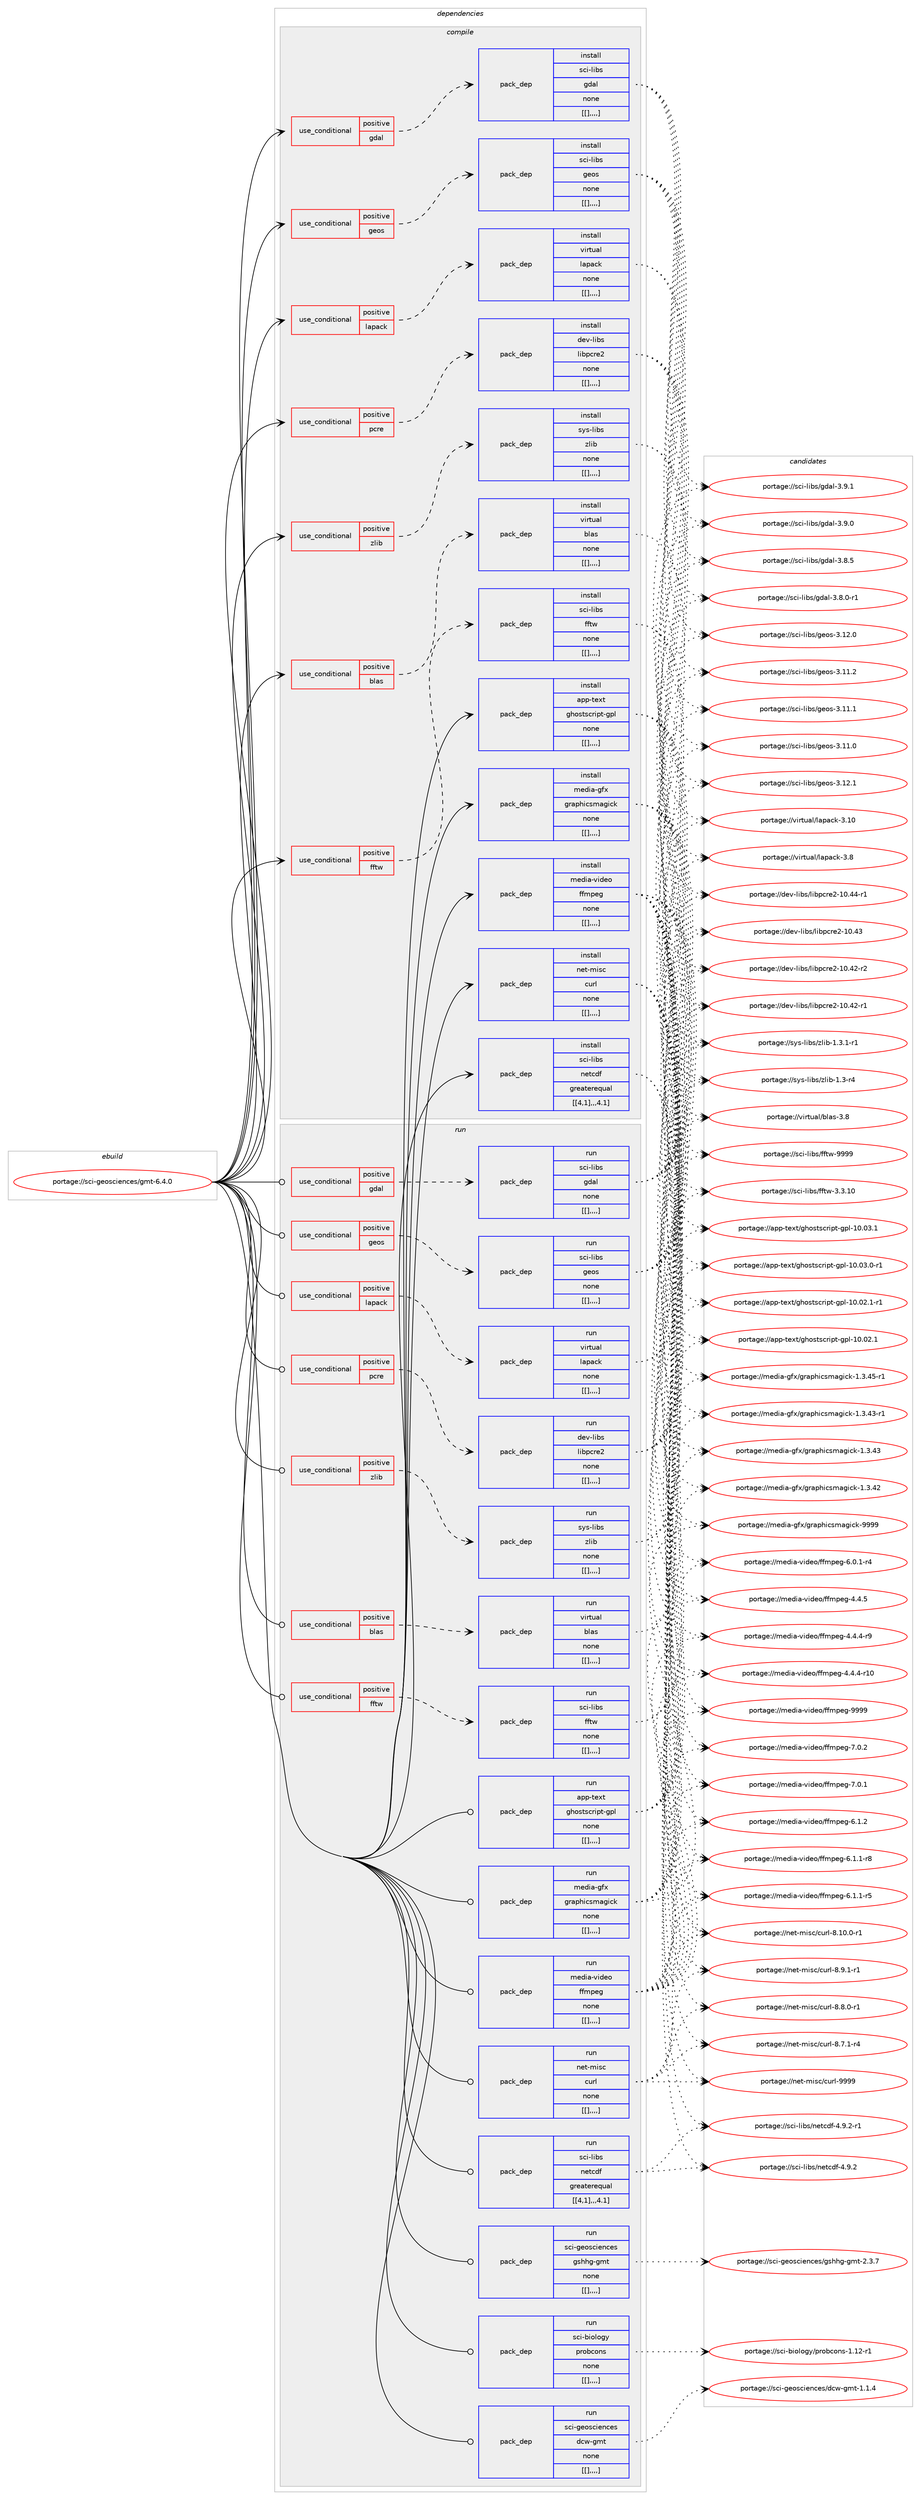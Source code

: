 digraph prolog {

# *************
# Graph options
# *************

newrank=true;
concentrate=true;
compound=true;
graph [rankdir=LR,fontname=Helvetica,fontsize=10,ranksep=1.5];#, ranksep=2.5, nodesep=0.2];
edge  [arrowhead=vee];
node  [fontname=Helvetica,fontsize=10];

# **********
# The ebuild
# **********

subgraph cluster_leftcol {
color=gray;
label=<<i>ebuild</i>>;
id [label="portage://sci-geosciences/gmt-6.4.0", color=red, width=4, href="../sci-geosciences/gmt-6.4.0.svg"];
}

# ****************
# The dependencies
# ****************

subgraph cluster_midcol {
color=gray;
label=<<i>dependencies</i>>;
subgraph cluster_compile {
fillcolor="#eeeeee";
style=filled;
label=<<i>compile</i>>;
subgraph cond108421 {
dependency411793 [label=<<TABLE BORDER="0" CELLBORDER="1" CELLSPACING="0" CELLPADDING="4"><TR><TD ROWSPAN="3" CELLPADDING="10">use_conditional</TD></TR><TR><TD>positive</TD></TR><TR><TD>blas</TD></TR></TABLE>>, shape=none, color=red];
subgraph pack300402 {
dependency411794 [label=<<TABLE BORDER="0" CELLBORDER="1" CELLSPACING="0" CELLPADDING="4" WIDTH="220"><TR><TD ROWSPAN="6" CELLPADDING="30">pack_dep</TD></TR><TR><TD WIDTH="110">install</TD></TR><TR><TD>virtual</TD></TR><TR><TD>blas</TD></TR><TR><TD>none</TD></TR><TR><TD>[[],,,,]</TD></TR></TABLE>>, shape=none, color=blue];
}
dependency411793:e -> dependency411794:w [weight=20,style="dashed",arrowhead="vee"];
}
id:e -> dependency411793:w [weight=20,style="solid",arrowhead="vee"];
subgraph cond108422 {
dependency411795 [label=<<TABLE BORDER="0" CELLBORDER="1" CELLSPACING="0" CELLPADDING="4"><TR><TD ROWSPAN="3" CELLPADDING="10">use_conditional</TD></TR><TR><TD>positive</TD></TR><TR><TD>fftw</TD></TR></TABLE>>, shape=none, color=red];
subgraph pack300403 {
dependency411796 [label=<<TABLE BORDER="0" CELLBORDER="1" CELLSPACING="0" CELLPADDING="4" WIDTH="220"><TR><TD ROWSPAN="6" CELLPADDING="30">pack_dep</TD></TR><TR><TD WIDTH="110">install</TD></TR><TR><TD>sci-libs</TD></TR><TR><TD>fftw</TD></TR><TR><TD>none</TD></TR><TR><TD>[[],,,,]</TD></TR></TABLE>>, shape=none, color=blue];
}
dependency411795:e -> dependency411796:w [weight=20,style="dashed",arrowhead="vee"];
}
id:e -> dependency411795:w [weight=20,style="solid",arrowhead="vee"];
subgraph cond108423 {
dependency411797 [label=<<TABLE BORDER="0" CELLBORDER="1" CELLSPACING="0" CELLPADDING="4"><TR><TD ROWSPAN="3" CELLPADDING="10">use_conditional</TD></TR><TR><TD>positive</TD></TR><TR><TD>gdal</TD></TR></TABLE>>, shape=none, color=red];
subgraph pack300404 {
dependency411798 [label=<<TABLE BORDER="0" CELLBORDER="1" CELLSPACING="0" CELLPADDING="4" WIDTH="220"><TR><TD ROWSPAN="6" CELLPADDING="30">pack_dep</TD></TR><TR><TD WIDTH="110">install</TD></TR><TR><TD>sci-libs</TD></TR><TR><TD>gdal</TD></TR><TR><TD>none</TD></TR><TR><TD>[[],,,,]</TD></TR></TABLE>>, shape=none, color=blue];
}
dependency411797:e -> dependency411798:w [weight=20,style="dashed",arrowhead="vee"];
}
id:e -> dependency411797:w [weight=20,style="solid",arrowhead="vee"];
subgraph cond108424 {
dependency411799 [label=<<TABLE BORDER="0" CELLBORDER="1" CELLSPACING="0" CELLPADDING="4"><TR><TD ROWSPAN="3" CELLPADDING="10">use_conditional</TD></TR><TR><TD>positive</TD></TR><TR><TD>geos</TD></TR></TABLE>>, shape=none, color=red];
subgraph pack300405 {
dependency411800 [label=<<TABLE BORDER="0" CELLBORDER="1" CELLSPACING="0" CELLPADDING="4" WIDTH="220"><TR><TD ROWSPAN="6" CELLPADDING="30">pack_dep</TD></TR><TR><TD WIDTH="110">install</TD></TR><TR><TD>sci-libs</TD></TR><TR><TD>geos</TD></TR><TR><TD>none</TD></TR><TR><TD>[[],,,,]</TD></TR></TABLE>>, shape=none, color=blue];
}
dependency411799:e -> dependency411800:w [weight=20,style="dashed",arrowhead="vee"];
}
id:e -> dependency411799:w [weight=20,style="solid",arrowhead="vee"];
subgraph cond108425 {
dependency411801 [label=<<TABLE BORDER="0" CELLBORDER="1" CELLSPACING="0" CELLPADDING="4"><TR><TD ROWSPAN="3" CELLPADDING="10">use_conditional</TD></TR><TR><TD>positive</TD></TR><TR><TD>lapack</TD></TR></TABLE>>, shape=none, color=red];
subgraph pack300406 {
dependency411802 [label=<<TABLE BORDER="0" CELLBORDER="1" CELLSPACING="0" CELLPADDING="4" WIDTH="220"><TR><TD ROWSPAN="6" CELLPADDING="30">pack_dep</TD></TR><TR><TD WIDTH="110">install</TD></TR><TR><TD>virtual</TD></TR><TR><TD>lapack</TD></TR><TR><TD>none</TD></TR><TR><TD>[[],,,,]</TD></TR></TABLE>>, shape=none, color=blue];
}
dependency411801:e -> dependency411802:w [weight=20,style="dashed",arrowhead="vee"];
}
id:e -> dependency411801:w [weight=20,style="solid",arrowhead="vee"];
subgraph cond108426 {
dependency411803 [label=<<TABLE BORDER="0" CELLBORDER="1" CELLSPACING="0" CELLPADDING="4"><TR><TD ROWSPAN="3" CELLPADDING="10">use_conditional</TD></TR><TR><TD>positive</TD></TR><TR><TD>pcre</TD></TR></TABLE>>, shape=none, color=red];
subgraph pack300407 {
dependency411804 [label=<<TABLE BORDER="0" CELLBORDER="1" CELLSPACING="0" CELLPADDING="4" WIDTH="220"><TR><TD ROWSPAN="6" CELLPADDING="30">pack_dep</TD></TR><TR><TD WIDTH="110">install</TD></TR><TR><TD>dev-libs</TD></TR><TR><TD>libpcre2</TD></TR><TR><TD>none</TD></TR><TR><TD>[[],,,,]</TD></TR></TABLE>>, shape=none, color=blue];
}
dependency411803:e -> dependency411804:w [weight=20,style="dashed",arrowhead="vee"];
}
id:e -> dependency411803:w [weight=20,style="solid",arrowhead="vee"];
subgraph cond108427 {
dependency411805 [label=<<TABLE BORDER="0" CELLBORDER="1" CELLSPACING="0" CELLPADDING="4"><TR><TD ROWSPAN="3" CELLPADDING="10">use_conditional</TD></TR><TR><TD>positive</TD></TR><TR><TD>zlib</TD></TR></TABLE>>, shape=none, color=red];
subgraph pack300408 {
dependency411806 [label=<<TABLE BORDER="0" CELLBORDER="1" CELLSPACING="0" CELLPADDING="4" WIDTH="220"><TR><TD ROWSPAN="6" CELLPADDING="30">pack_dep</TD></TR><TR><TD WIDTH="110">install</TD></TR><TR><TD>sys-libs</TD></TR><TR><TD>zlib</TD></TR><TR><TD>none</TD></TR><TR><TD>[[],,,,]</TD></TR></TABLE>>, shape=none, color=blue];
}
dependency411805:e -> dependency411806:w [weight=20,style="dashed",arrowhead="vee"];
}
id:e -> dependency411805:w [weight=20,style="solid",arrowhead="vee"];
subgraph pack300409 {
dependency411807 [label=<<TABLE BORDER="0" CELLBORDER="1" CELLSPACING="0" CELLPADDING="4" WIDTH="220"><TR><TD ROWSPAN="6" CELLPADDING="30">pack_dep</TD></TR><TR><TD WIDTH="110">install</TD></TR><TR><TD>app-text</TD></TR><TR><TD>ghostscript-gpl</TD></TR><TR><TD>none</TD></TR><TR><TD>[[],,,,]</TD></TR></TABLE>>, shape=none, color=blue];
}
id:e -> dependency411807:w [weight=20,style="solid",arrowhead="vee"];
subgraph pack300410 {
dependency411808 [label=<<TABLE BORDER="0" CELLBORDER="1" CELLSPACING="0" CELLPADDING="4" WIDTH="220"><TR><TD ROWSPAN="6" CELLPADDING="30">pack_dep</TD></TR><TR><TD WIDTH="110">install</TD></TR><TR><TD>media-gfx</TD></TR><TR><TD>graphicsmagick</TD></TR><TR><TD>none</TD></TR><TR><TD>[[],,,,]</TD></TR></TABLE>>, shape=none, color=blue];
}
id:e -> dependency411808:w [weight=20,style="solid",arrowhead="vee"];
subgraph pack300411 {
dependency411809 [label=<<TABLE BORDER="0" CELLBORDER="1" CELLSPACING="0" CELLPADDING="4" WIDTH="220"><TR><TD ROWSPAN="6" CELLPADDING="30">pack_dep</TD></TR><TR><TD WIDTH="110">install</TD></TR><TR><TD>media-video</TD></TR><TR><TD>ffmpeg</TD></TR><TR><TD>none</TD></TR><TR><TD>[[],,,,]</TD></TR></TABLE>>, shape=none, color=blue];
}
id:e -> dependency411809:w [weight=20,style="solid",arrowhead="vee"];
subgraph pack300412 {
dependency411810 [label=<<TABLE BORDER="0" CELLBORDER="1" CELLSPACING="0" CELLPADDING="4" WIDTH="220"><TR><TD ROWSPAN="6" CELLPADDING="30">pack_dep</TD></TR><TR><TD WIDTH="110">install</TD></TR><TR><TD>net-misc</TD></TR><TR><TD>curl</TD></TR><TR><TD>none</TD></TR><TR><TD>[[],,,,]</TD></TR></TABLE>>, shape=none, color=blue];
}
id:e -> dependency411810:w [weight=20,style="solid",arrowhead="vee"];
subgraph pack300413 {
dependency411811 [label=<<TABLE BORDER="0" CELLBORDER="1" CELLSPACING="0" CELLPADDING="4" WIDTH="220"><TR><TD ROWSPAN="6" CELLPADDING="30">pack_dep</TD></TR><TR><TD WIDTH="110">install</TD></TR><TR><TD>sci-libs</TD></TR><TR><TD>netcdf</TD></TR><TR><TD>greaterequal</TD></TR><TR><TD>[[4,1],,,4.1]</TD></TR></TABLE>>, shape=none, color=blue];
}
id:e -> dependency411811:w [weight=20,style="solid",arrowhead="vee"];
}
subgraph cluster_compileandrun {
fillcolor="#eeeeee";
style=filled;
label=<<i>compile and run</i>>;
}
subgraph cluster_run {
fillcolor="#eeeeee";
style=filled;
label=<<i>run</i>>;
subgraph cond108428 {
dependency411812 [label=<<TABLE BORDER="0" CELLBORDER="1" CELLSPACING="0" CELLPADDING="4"><TR><TD ROWSPAN="3" CELLPADDING="10">use_conditional</TD></TR><TR><TD>positive</TD></TR><TR><TD>blas</TD></TR></TABLE>>, shape=none, color=red];
subgraph pack300414 {
dependency411813 [label=<<TABLE BORDER="0" CELLBORDER="1" CELLSPACING="0" CELLPADDING="4" WIDTH="220"><TR><TD ROWSPAN="6" CELLPADDING="30">pack_dep</TD></TR><TR><TD WIDTH="110">run</TD></TR><TR><TD>virtual</TD></TR><TR><TD>blas</TD></TR><TR><TD>none</TD></TR><TR><TD>[[],,,,]</TD></TR></TABLE>>, shape=none, color=blue];
}
dependency411812:e -> dependency411813:w [weight=20,style="dashed",arrowhead="vee"];
}
id:e -> dependency411812:w [weight=20,style="solid",arrowhead="odot"];
subgraph cond108429 {
dependency411814 [label=<<TABLE BORDER="0" CELLBORDER="1" CELLSPACING="0" CELLPADDING="4"><TR><TD ROWSPAN="3" CELLPADDING="10">use_conditional</TD></TR><TR><TD>positive</TD></TR><TR><TD>fftw</TD></TR></TABLE>>, shape=none, color=red];
subgraph pack300415 {
dependency411815 [label=<<TABLE BORDER="0" CELLBORDER="1" CELLSPACING="0" CELLPADDING="4" WIDTH="220"><TR><TD ROWSPAN="6" CELLPADDING="30">pack_dep</TD></TR><TR><TD WIDTH="110">run</TD></TR><TR><TD>sci-libs</TD></TR><TR><TD>fftw</TD></TR><TR><TD>none</TD></TR><TR><TD>[[],,,,]</TD></TR></TABLE>>, shape=none, color=blue];
}
dependency411814:e -> dependency411815:w [weight=20,style="dashed",arrowhead="vee"];
}
id:e -> dependency411814:w [weight=20,style="solid",arrowhead="odot"];
subgraph cond108430 {
dependency411816 [label=<<TABLE BORDER="0" CELLBORDER="1" CELLSPACING="0" CELLPADDING="4"><TR><TD ROWSPAN="3" CELLPADDING="10">use_conditional</TD></TR><TR><TD>positive</TD></TR><TR><TD>gdal</TD></TR></TABLE>>, shape=none, color=red];
subgraph pack300416 {
dependency411817 [label=<<TABLE BORDER="0" CELLBORDER="1" CELLSPACING="0" CELLPADDING="4" WIDTH="220"><TR><TD ROWSPAN="6" CELLPADDING="30">pack_dep</TD></TR><TR><TD WIDTH="110">run</TD></TR><TR><TD>sci-libs</TD></TR><TR><TD>gdal</TD></TR><TR><TD>none</TD></TR><TR><TD>[[],,,,]</TD></TR></TABLE>>, shape=none, color=blue];
}
dependency411816:e -> dependency411817:w [weight=20,style="dashed",arrowhead="vee"];
}
id:e -> dependency411816:w [weight=20,style="solid",arrowhead="odot"];
subgraph cond108431 {
dependency411818 [label=<<TABLE BORDER="0" CELLBORDER="1" CELLSPACING="0" CELLPADDING="4"><TR><TD ROWSPAN="3" CELLPADDING="10">use_conditional</TD></TR><TR><TD>positive</TD></TR><TR><TD>geos</TD></TR></TABLE>>, shape=none, color=red];
subgraph pack300417 {
dependency411819 [label=<<TABLE BORDER="0" CELLBORDER="1" CELLSPACING="0" CELLPADDING="4" WIDTH="220"><TR><TD ROWSPAN="6" CELLPADDING="30">pack_dep</TD></TR><TR><TD WIDTH="110">run</TD></TR><TR><TD>sci-libs</TD></TR><TR><TD>geos</TD></TR><TR><TD>none</TD></TR><TR><TD>[[],,,,]</TD></TR></TABLE>>, shape=none, color=blue];
}
dependency411818:e -> dependency411819:w [weight=20,style="dashed",arrowhead="vee"];
}
id:e -> dependency411818:w [weight=20,style="solid",arrowhead="odot"];
subgraph cond108432 {
dependency411820 [label=<<TABLE BORDER="0" CELLBORDER="1" CELLSPACING="0" CELLPADDING="4"><TR><TD ROWSPAN="3" CELLPADDING="10">use_conditional</TD></TR><TR><TD>positive</TD></TR><TR><TD>lapack</TD></TR></TABLE>>, shape=none, color=red];
subgraph pack300418 {
dependency411821 [label=<<TABLE BORDER="0" CELLBORDER="1" CELLSPACING="0" CELLPADDING="4" WIDTH="220"><TR><TD ROWSPAN="6" CELLPADDING="30">pack_dep</TD></TR><TR><TD WIDTH="110">run</TD></TR><TR><TD>virtual</TD></TR><TR><TD>lapack</TD></TR><TR><TD>none</TD></TR><TR><TD>[[],,,,]</TD></TR></TABLE>>, shape=none, color=blue];
}
dependency411820:e -> dependency411821:w [weight=20,style="dashed",arrowhead="vee"];
}
id:e -> dependency411820:w [weight=20,style="solid",arrowhead="odot"];
subgraph cond108433 {
dependency411822 [label=<<TABLE BORDER="0" CELLBORDER="1" CELLSPACING="0" CELLPADDING="4"><TR><TD ROWSPAN="3" CELLPADDING="10">use_conditional</TD></TR><TR><TD>positive</TD></TR><TR><TD>pcre</TD></TR></TABLE>>, shape=none, color=red];
subgraph pack300419 {
dependency411823 [label=<<TABLE BORDER="0" CELLBORDER="1" CELLSPACING="0" CELLPADDING="4" WIDTH="220"><TR><TD ROWSPAN="6" CELLPADDING="30">pack_dep</TD></TR><TR><TD WIDTH="110">run</TD></TR><TR><TD>dev-libs</TD></TR><TR><TD>libpcre2</TD></TR><TR><TD>none</TD></TR><TR><TD>[[],,,,]</TD></TR></TABLE>>, shape=none, color=blue];
}
dependency411822:e -> dependency411823:w [weight=20,style="dashed",arrowhead="vee"];
}
id:e -> dependency411822:w [weight=20,style="solid",arrowhead="odot"];
subgraph cond108434 {
dependency411824 [label=<<TABLE BORDER="0" CELLBORDER="1" CELLSPACING="0" CELLPADDING="4"><TR><TD ROWSPAN="3" CELLPADDING="10">use_conditional</TD></TR><TR><TD>positive</TD></TR><TR><TD>zlib</TD></TR></TABLE>>, shape=none, color=red];
subgraph pack300420 {
dependency411825 [label=<<TABLE BORDER="0" CELLBORDER="1" CELLSPACING="0" CELLPADDING="4" WIDTH="220"><TR><TD ROWSPAN="6" CELLPADDING="30">pack_dep</TD></TR><TR><TD WIDTH="110">run</TD></TR><TR><TD>sys-libs</TD></TR><TR><TD>zlib</TD></TR><TR><TD>none</TD></TR><TR><TD>[[],,,,]</TD></TR></TABLE>>, shape=none, color=blue];
}
dependency411824:e -> dependency411825:w [weight=20,style="dashed",arrowhead="vee"];
}
id:e -> dependency411824:w [weight=20,style="solid",arrowhead="odot"];
subgraph pack300421 {
dependency411826 [label=<<TABLE BORDER="0" CELLBORDER="1" CELLSPACING="0" CELLPADDING="4" WIDTH="220"><TR><TD ROWSPAN="6" CELLPADDING="30">pack_dep</TD></TR><TR><TD WIDTH="110">run</TD></TR><TR><TD>app-text</TD></TR><TR><TD>ghostscript-gpl</TD></TR><TR><TD>none</TD></TR><TR><TD>[[],,,,]</TD></TR></TABLE>>, shape=none, color=blue];
}
id:e -> dependency411826:w [weight=20,style="solid",arrowhead="odot"];
subgraph pack300422 {
dependency411827 [label=<<TABLE BORDER="0" CELLBORDER="1" CELLSPACING="0" CELLPADDING="4" WIDTH="220"><TR><TD ROWSPAN="6" CELLPADDING="30">pack_dep</TD></TR><TR><TD WIDTH="110">run</TD></TR><TR><TD>media-gfx</TD></TR><TR><TD>graphicsmagick</TD></TR><TR><TD>none</TD></TR><TR><TD>[[],,,,]</TD></TR></TABLE>>, shape=none, color=blue];
}
id:e -> dependency411827:w [weight=20,style="solid",arrowhead="odot"];
subgraph pack300423 {
dependency411828 [label=<<TABLE BORDER="0" CELLBORDER="1" CELLSPACING="0" CELLPADDING="4" WIDTH="220"><TR><TD ROWSPAN="6" CELLPADDING="30">pack_dep</TD></TR><TR><TD WIDTH="110">run</TD></TR><TR><TD>media-video</TD></TR><TR><TD>ffmpeg</TD></TR><TR><TD>none</TD></TR><TR><TD>[[],,,,]</TD></TR></TABLE>>, shape=none, color=blue];
}
id:e -> dependency411828:w [weight=20,style="solid",arrowhead="odot"];
subgraph pack300424 {
dependency411829 [label=<<TABLE BORDER="0" CELLBORDER="1" CELLSPACING="0" CELLPADDING="4" WIDTH="220"><TR><TD ROWSPAN="6" CELLPADDING="30">pack_dep</TD></TR><TR><TD WIDTH="110">run</TD></TR><TR><TD>net-misc</TD></TR><TR><TD>curl</TD></TR><TR><TD>none</TD></TR><TR><TD>[[],,,,]</TD></TR></TABLE>>, shape=none, color=blue];
}
id:e -> dependency411829:w [weight=20,style="solid",arrowhead="odot"];
subgraph pack300425 {
dependency411830 [label=<<TABLE BORDER="0" CELLBORDER="1" CELLSPACING="0" CELLPADDING="4" WIDTH="220"><TR><TD ROWSPAN="6" CELLPADDING="30">pack_dep</TD></TR><TR><TD WIDTH="110">run</TD></TR><TR><TD>sci-geosciences</TD></TR><TR><TD>dcw-gmt</TD></TR><TR><TD>none</TD></TR><TR><TD>[[],,,,]</TD></TR></TABLE>>, shape=none, color=blue];
}
id:e -> dependency411830:w [weight=20,style="solid",arrowhead="odot"];
subgraph pack300426 {
dependency411831 [label=<<TABLE BORDER="0" CELLBORDER="1" CELLSPACING="0" CELLPADDING="4" WIDTH="220"><TR><TD ROWSPAN="6" CELLPADDING="30">pack_dep</TD></TR><TR><TD WIDTH="110">run</TD></TR><TR><TD>sci-geosciences</TD></TR><TR><TD>gshhg-gmt</TD></TR><TR><TD>none</TD></TR><TR><TD>[[],,,,]</TD></TR></TABLE>>, shape=none, color=blue];
}
id:e -> dependency411831:w [weight=20,style="solid",arrowhead="odot"];
subgraph pack300427 {
dependency411832 [label=<<TABLE BORDER="0" CELLBORDER="1" CELLSPACING="0" CELLPADDING="4" WIDTH="220"><TR><TD ROWSPAN="6" CELLPADDING="30">pack_dep</TD></TR><TR><TD WIDTH="110">run</TD></TR><TR><TD>sci-libs</TD></TR><TR><TD>netcdf</TD></TR><TR><TD>greaterequal</TD></TR><TR><TD>[[4,1],,,4.1]</TD></TR></TABLE>>, shape=none, color=blue];
}
id:e -> dependency411832:w [weight=20,style="solid",arrowhead="odot"];
subgraph pack300428 {
dependency411833 [label=<<TABLE BORDER="0" CELLBORDER="1" CELLSPACING="0" CELLPADDING="4" WIDTH="220"><TR><TD ROWSPAN="6" CELLPADDING="30">pack_dep</TD></TR><TR><TD WIDTH="110">run</TD></TR><TR><TD>sci-biology</TD></TR><TR><TD>probcons</TD></TR><TR><TD>none</TD></TR><TR><TD>[[],,,,]</TD></TR></TABLE>>, shape=none, color=blue];
}
id:e -> dependency411833:w [weight=20,style="solid",arrowhead="odot"];
}
}

# **************
# The candidates
# **************

subgraph cluster_choices {
rank=same;
color=gray;
label=<<i>candidates</i>>;

subgraph choice300402 {
color=black;
nodesep=1;
choice1181051141161179710847981089711545514656 [label="portage://virtual/blas-3.8", color=red, width=4,href="../virtual/blas-3.8.svg"];
dependency411794:e -> choice1181051141161179710847981089711545514656:w [style=dotted,weight="100"];
}
subgraph choice300403 {
color=black;
nodesep=1;
choice115991054510810598115471021021161194557575757 [label="portage://sci-libs/fftw-9999", color=red, width=4,href="../sci-libs/fftw-9999.svg"];
choice1159910545108105981154710210211611945514651464948 [label="portage://sci-libs/fftw-3.3.10", color=red, width=4,href="../sci-libs/fftw-3.3.10.svg"];
dependency411796:e -> choice115991054510810598115471021021161194557575757:w [style=dotted,weight="100"];
dependency411796:e -> choice1159910545108105981154710210211611945514651464948:w [style=dotted,weight="100"];
}
subgraph choice300404 {
color=black;
nodesep=1;
choice1159910545108105981154710310097108455146574649 [label="portage://sci-libs/gdal-3.9.1", color=red, width=4,href="../sci-libs/gdal-3.9.1.svg"];
choice1159910545108105981154710310097108455146574648 [label="portage://sci-libs/gdal-3.9.0", color=red, width=4,href="../sci-libs/gdal-3.9.0.svg"];
choice1159910545108105981154710310097108455146564653 [label="portage://sci-libs/gdal-3.8.5", color=red, width=4,href="../sci-libs/gdal-3.8.5.svg"];
choice11599105451081059811547103100971084551465646484511449 [label="portage://sci-libs/gdal-3.8.0-r1", color=red, width=4,href="../sci-libs/gdal-3.8.0-r1.svg"];
dependency411798:e -> choice1159910545108105981154710310097108455146574649:w [style=dotted,weight="100"];
dependency411798:e -> choice1159910545108105981154710310097108455146574648:w [style=dotted,weight="100"];
dependency411798:e -> choice1159910545108105981154710310097108455146564653:w [style=dotted,weight="100"];
dependency411798:e -> choice11599105451081059811547103100971084551465646484511449:w [style=dotted,weight="100"];
}
subgraph choice300405 {
color=black;
nodesep=1;
choice1159910545108105981154710310111111545514649504649 [label="portage://sci-libs/geos-3.12.1", color=red, width=4,href="../sci-libs/geos-3.12.1.svg"];
choice1159910545108105981154710310111111545514649504648 [label="portage://sci-libs/geos-3.12.0", color=red, width=4,href="../sci-libs/geos-3.12.0.svg"];
choice1159910545108105981154710310111111545514649494650 [label="portage://sci-libs/geos-3.11.2", color=red, width=4,href="../sci-libs/geos-3.11.2.svg"];
choice1159910545108105981154710310111111545514649494649 [label="portage://sci-libs/geos-3.11.1", color=red, width=4,href="../sci-libs/geos-3.11.1.svg"];
choice1159910545108105981154710310111111545514649494648 [label="portage://sci-libs/geos-3.11.0", color=red, width=4,href="../sci-libs/geos-3.11.0.svg"];
dependency411800:e -> choice1159910545108105981154710310111111545514649504649:w [style=dotted,weight="100"];
dependency411800:e -> choice1159910545108105981154710310111111545514649504648:w [style=dotted,weight="100"];
dependency411800:e -> choice1159910545108105981154710310111111545514649494650:w [style=dotted,weight="100"];
dependency411800:e -> choice1159910545108105981154710310111111545514649494649:w [style=dotted,weight="100"];
dependency411800:e -> choice1159910545108105981154710310111111545514649494648:w [style=dotted,weight="100"];
}
subgraph choice300406 {
color=black;
nodesep=1;
choice11810511411611797108471089711297991074551464948 [label="portage://virtual/lapack-3.10", color=red, width=4,href="../virtual/lapack-3.10.svg"];
choice118105114116117971084710897112979910745514656 [label="portage://virtual/lapack-3.8", color=red, width=4,href="../virtual/lapack-3.8.svg"];
dependency411802:e -> choice11810511411611797108471089711297991074551464948:w [style=dotted,weight="100"];
dependency411802:e -> choice118105114116117971084710897112979910745514656:w [style=dotted,weight="100"];
}
subgraph choice300407 {
color=black;
nodesep=1;
choice1001011184510810598115471081059811299114101504549484652524511449 [label="portage://dev-libs/libpcre2-10.44-r1", color=red, width=4,href="../dev-libs/libpcre2-10.44-r1.svg"];
choice100101118451081059811547108105981129911410150454948465251 [label="portage://dev-libs/libpcre2-10.43", color=red, width=4,href="../dev-libs/libpcre2-10.43.svg"];
choice1001011184510810598115471081059811299114101504549484652504511450 [label="portage://dev-libs/libpcre2-10.42-r2", color=red, width=4,href="../dev-libs/libpcre2-10.42-r2.svg"];
choice1001011184510810598115471081059811299114101504549484652504511449 [label="portage://dev-libs/libpcre2-10.42-r1", color=red, width=4,href="../dev-libs/libpcre2-10.42-r1.svg"];
dependency411804:e -> choice1001011184510810598115471081059811299114101504549484652524511449:w [style=dotted,weight="100"];
dependency411804:e -> choice100101118451081059811547108105981129911410150454948465251:w [style=dotted,weight="100"];
dependency411804:e -> choice1001011184510810598115471081059811299114101504549484652504511450:w [style=dotted,weight="100"];
dependency411804:e -> choice1001011184510810598115471081059811299114101504549484652504511449:w [style=dotted,weight="100"];
}
subgraph choice300408 {
color=black;
nodesep=1;
choice115121115451081059811547122108105984549465146494511449 [label="portage://sys-libs/zlib-1.3.1-r1", color=red, width=4,href="../sys-libs/zlib-1.3.1-r1.svg"];
choice11512111545108105981154712210810598454946514511452 [label="portage://sys-libs/zlib-1.3-r4", color=red, width=4,href="../sys-libs/zlib-1.3-r4.svg"];
dependency411806:e -> choice115121115451081059811547122108105984549465146494511449:w [style=dotted,weight="100"];
dependency411806:e -> choice11512111545108105981154712210810598454946514511452:w [style=dotted,weight="100"];
}
subgraph choice300409 {
color=black;
nodesep=1;
choice97112112451161011201164710310411111511611599114105112116451031121084549484648514649 [label="portage://app-text/ghostscript-gpl-10.03.1", color=red, width=4,href="../app-text/ghostscript-gpl-10.03.1.svg"];
choice971121124511610112011647103104111115116115991141051121164510311210845494846485146484511449 [label="portage://app-text/ghostscript-gpl-10.03.0-r1", color=red, width=4,href="../app-text/ghostscript-gpl-10.03.0-r1.svg"];
choice971121124511610112011647103104111115116115991141051121164510311210845494846485046494511449 [label="portage://app-text/ghostscript-gpl-10.02.1-r1", color=red, width=4,href="../app-text/ghostscript-gpl-10.02.1-r1.svg"];
choice97112112451161011201164710310411111511611599114105112116451031121084549484648504649 [label="portage://app-text/ghostscript-gpl-10.02.1", color=red, width=4,href="../app-text/ghostscript-gpl-10.02.1.svg"];
dependency411807:e -> choice97112112451161011201164710310411111511611599114105112116451031121084549484648514649:w [style=dotted,weight="100"];
dependency411807:e -> choice971121124511610112011647103104111115116115991141051121164510311210845494846485146484511449:w [style=dotted,weight="100"];
dependency411807:e -> choice971121124511610112011647103104111115116115991141051121164510311210845494846485046494511449:w [style=dotted,weight="100"];
dependency411807:e -> choice97112112451161011201164710310411111511611599114105112116451031121084549484648504649:w [style=dotted,weight="100"];
}
subgraph choice300410 {
color=black;
nodesep=1;
choice109101100105974510310212047103114971121041059911510997103105991074557575757 [label="portage://media-gfx/graphicsmagick-9999", color=red, width=4,href="../media-gfx/graphicsmagick-9999.svg"];
choice10910110010597451031021204710311497112104105991151099710310599107454946514652534511449 [label="portage://media-gfx/graphicsmagick-1.3.45-r1", color=red, width=4,href="../media-gfx/graphicsmagick-1.3.45-r1.svg"];
choice10910110010597451031021204710311497112104105991151099710310599107454946514652514511449 [label="portage://media-gfx/graphicsmagick-1.3.43-r1", color=red, width=4,href="../media-gfx/graphicsmagick-1.3.43-r1.svg"];
choice1091011001059745103102120471031149711210410599115109971031059910745494651465251 [label="portage://media-gfx/graphicsmagick-1.3.43", color=red, width=4,href="../media-gfx/graphicsmagick-1.3.43.svg"];
choice1091011001059745103102120471031149711210410599115109971031059910745494651465250 [label="portage://media-gfx/graphicsmagick-1.3.42", color=red, width=4,href="../media-gfx/graphicsmagick-1.3.42.svg"];
dependency411808:e -> choice109101100105974510310212047103114971121041059911510997103105991074557575757:w [style=dotted,weight="100"];
dependency411808:e -> choice10910110010597451031021204710311497112104105991151099710310599107454946514652534511449:w [style=dotted,weight="100"];
dependency411808:e -> choice10910110010597451031021204710311497112104105991151099710310599107454946514652514511449:w [style=dotted,weight="100"];
dependency411808:e -> choice1091011001059745103102120471031149711210410599115109971031059910745494651465251:w [style=dotted,weight="100"];
dependency411808:e -> choice1091011001059745103102120471031149711210410599115109971031059910745494651465250:w [style=dotted,weight="100"];
}
subgraph choice300411 {
color=black;
nodesep=1;
choice1091011001059745118105100101111471021021091121011034557575757 [label="portage://media-video/ffmpeg-9999", color=red, width=4,href="../media-video/ffmpeg-9999.svg"];
choice109101100105974511810510010111147102102109112101103455546484650 [label="portage://media-video/ffmpeg-7.0.2", color=red, width=4,href="../media-video/ffmpeg-7.0.2.svg"];
choice109101100105974511810510010111147102102109112101103455546484649 [label="portage://media-video/ffmpeg-7.0.1", color=red, width=4,href="../media-video/ffmpeg-7.0.1.svg"];
choice109101100105974511810510010111147102102109112101103455446494650 [label="portage://media-video/ffmpeg-6.1.2", color=red, width=4,href="../media-video/ffmpeg-6.1.2.svg"];
choice1091011001059745118105100101111471021021091121011034554464946494511456 [label="portage://media-video/ffmpeg-6.1.1-r8", color=red, width=4,href="../media-video/ffmpeg-6.1.1-r8.svg"];
choice1091011001059745118105100101111471021021091121011034554464946494511453 [label="portage://media-video/ffmpeg-6.1.1-r5", color=red, width=4,href="../media-video/ffmpeg-6.1.1-r5.svg"];
choice1091011001059745118105100101111471021021091121011034554464846494511452 [label="portage://media-video/ffmpeg-6.0.1-r4", color=red, width=4,href="../media-video/ffmpeg-6.0.1-r4.svg"];
choice109101100105974511810510010111147102102109112101103455246524653 [label="portage://media-video/ffmpeg-4.4.5", color=red, width=4,href="../media-video/ffmpeg-4.4.5.svg"];
choice1091011001059745118105100101111471021021091121011034552465246524511457 [label="portage://media-video/ffmpeg-4.4.4-r9", color=red, width=4,href="../media-video/ffmpeg-4.4.4-r9.svg"];
choice109101100105974511810510010111147102102109112101103455246524652451144948 [label="portage://media-video/ffmpeg-4.4.4-r10", color=red, width=4,href="../media-video/ffmpeg-4.4.4-r10.svg"];
dependency411809:e -> choice1091011001059745118105100101111471021021091121011034557575757:w [style=dotted,weight="100"];
dependency411809:e -> choice109101100105974511810510010111147102102109112101103455546484650:w [style=dotted,weight="100"];
dependency411809:e -> choice109101100105974511810510010111147102102109112101103455546484649:w [style=dotted,weight="100"];
dependency411809:e -> choice109101100105974511810510010111147102102109112101103455446494650:w [style=dotted,weight="100"];
dependency411809:e -> choice1091011001059745118105100101111471021021091121011034554464946494511456:w [style=dotted,weight="100"];
dependency411809:e -> choice1091011001059745118105100101111471021021091121011034554464946494511453:w [style=dotted,weight="100"];
dependency411809:e -> choice1091011001059745118105100101111471021021091121011034554464846494511452:w [style=dotted,weight="100"];
dependency411809:e -> choice109101100105974511810510010111147102102109112101103455246524653:w [style=dotted,weight="100"];
dependency411809:e -> choice1091011001059745118105100101111471021021091121011034552465246524511457:w [style=dotted,weight="100"];
dependency411809:e -> choice109101100105974511810510010111147102102109112101103455246524652451144948:w [style=dotted,weight="100"];
}
subgraph choice300412 {
color=black;
nodesep=1;
choice110101116451091051159947991171141084557575757 [label="portage://net-misc/curl-9999", color=red, width=4,href="../net-misc/curl-9999.svg"];
choice11010111645109105115994799117114108455646494846484511449 [label="portage://net-misc/curl-8.10.0-r1", color=red, width=4,href="../net-misc/curl-8.10.0-r1.svg"];
choice110101116451091051159947991171141084556465746494511449 [label="portage://net-misc/curl-8.9.1-r1", color=red, width=4,href="../net-misc/curl-8.9.1-r1.svg"];
choice110101116451091051159947991171141084556465646484511449 [label="portage://net-misc/curl-8.8.0-r1", color=red, width=4,href="../net-misc/curl-8.8.0-r1.svg"];
choice110101116451091051159947991171141084556465546494511452 [label="portage://net-misc/curl-8.7.1-r4", color=red, width=4,href="../net-misc/curl-8.7.1-r4.svg"];
dependency411810:e -> choice110101116451091051159947991171141084557575757:w [style=dotted,weight="100"];
dependency411810:e -> choice11010111645109105115994799117114108455646494846484511449:w [style=dotted,weight="100"];
dependency411810:e -> choice110101116451091051159947991171141084556465746494511449:w [style=dotted,weight="100"];
dependency411810:e -> choice110101116451091051159947991171141084556465646484511449:w [style=dotted,weight="100"];
dependency411810:e -> choice110101116451091051159947991171141084556465546494511452:w [style=dotted,weight="100"];
}
subgraph choice300413 {
color=black;
nodesep=1;
choice11599105451081059811547110101116991001024552465746504511449 [label="portage://sci-libs/netcdf-4.9.2-r1", color=red, width=4,href="../sci-libs/netcdf-4.9.2-r1.svg"];
choice1159910545108105981154711010111699100102455246574650 [label="portage://sci-libs/netcdf-4.9.2", color=red, width=4,href="../sci-libs/netcdf-4.9.2.svg"];
dependency411811:e -> choice11599105451081059811547110101116991001024552465746504511449:w [style=dotted,weight="100"];
dependency411811:e -> choice1159910545108105981154711010111699100102455246574650:w [style=dotted,weight="100"];
}
subgraph choice300414 {
color=black;
nodesep=1;
choice1181051141161179710847981089711545514656 [label="portage://virtual/blas-3.8", color=red, width=4,href="../virtual/blas-3.8.svg"];
dependency411813:e -> choice1181051141161179710847981089711545514656:w [style=dotted,weight="100"];
}
subgraph choice300415 {
color=black;
nodesep=1;
choice115991054510810598115471021021161194557575757 [label="portage://sci-libs/fftw-9999", color=red, width=4,href="../sci-libs/fftw-9999.svg"];
choice1159910545108105981154710210211611945514651464948 [label="portage://sci-libs/fftw-3.3.10", color=red, width=4,href="../sci-libs/fftw-3.3.10.svg"];
dependency411815:e -> choice115991054510810598115471021021161194557575757:w [style=dotted,weight="100"];
dependency411815:e -> choice1159910545108105981154710210211611945514651464948:w [style=dotted,weight="100"];
}
subgraph choice300416 {
color=black;
nodesep=1;
choice1159910545108105981154710310097108455146574649 [label="portage://sci-libs/gdal-3.9.1", color=red, width=4,href="../sci-libs/gdal-3.9.1.svg"];
choice1159910545108105981154710310097108455146574648 [label="portage://sci-libs/gdal-3.9.0", color=red, width=4,href="../sci-libs/gdal-3.9.0.svg"];
choice1159910545108105981154710310097108455146564653 [label="portage://sci-libs/gdal-3.8.5", color=red, width=4,href="../sci-libs/gdal-3.8.5.svg"];
choice11599105451081059811547103100971084551465646484511449 [label="portage://sci-libs/gdal-3.8.0-r1", color=red, width=4,href="../sci-libs/gdal-3.8.0-r1.svg"];
dependency411817:e -> choice1159910545108105981154710310097108455146574649:w [style=dotted,weight="100"];
dependency411817:e -> choice1159910545108105981154710310097108455146574648:w [style=dotted,weight="100"];
dependency411817:e -> choice1159910545108105981154710310097108455146564653:w [style=dotted,weight="100"];
dependency411817:e -> choice11599105451081059811547103100971084551465646484511449:w [style=dotted,weight="100"];
}
subgraph choice300417 {
color=black;
nodesep=1;
choice1159910545108105981154710310111111545514649504649 [label="portage://sci-libs/geos-3.12.1", color=red, width=4,href="../sci-libs/geos-3.12.1.svg"];
choice1159910545108105981154710310111111545514649504648 [label="portage://sci-libs/geos-3.12.0", color=red, width=4,href="../sci-libs/geos-3.12.0.svg"];
choice1159910545108105981154710310111111545514649494650 [label="portage://sci-libs/geos-3.11.2", color=red, width=4,href="../sci-libs/geos-3.11.2.svg"];
choice1159910545108105981154710310111111545514649494649 [label="portage://sci-libs/geos-3.11.1", color=red, width=4,href="../sci-libs/geos-3.11.1.svg"];
choice1159910545108105981154710310111111545514649494648 [label="portage://sci-libs/geos-3.11.0", color=red, width=4,href="../sci-libs/geos-3.11.0.svg"];
dependency411819:e -> choice1159910545108105981154710310111111545514649504649:w [style=dotted,weight="100"];
dependency411819:e -> choice1159910545108105981154710310111111545514649504648:w [style=dotted,weight="100"];
dependency411819:e -> choice1159910545108105981154710310111111545514649494650:w [style=dotted,weight="100"];
dependency411819:e -> choice1159910545108105981154710310111111545514649494649:w [style=dotted,weight="100"];
dependency411819:e -> choice1159910545108105981154710310111111545514649494648:w [style=dotted,weight="100"];
}
subgraph choice300418 {
color=black;
nodesep=1;
choice11810511411611797108471089711297991074551464948 [label="portage://virtual/lapack-3.10", color=red, width=4,href="../virtual/lapack-3.10.svg"];
choice118105114116117971084710897112979910745514656 [label="portage://virtual/lapack-3.8", color=red, width=4,href="../virtual/lapack-3.8.svg"];
dependency411821:e -> choice11810511411611797108471089711297991074551464948:w [style=dotted,weight="100"];
dependency411821:e -> choice118105114116117971084710897112979910745514656:w [style=dotted,weight="100"];
}
subgraph choice300419 {
color=black;
nodesep=1;
choice1001011184510810598115471081059811299114101504549484652524511449 [label="portage://dev-libs/libpcre2-10.44-r1", color=red, width=4,href="../dev-libs/libpcre2-10.44-r1.svg"];
choice100101118451081059811547108105981129911410150454948465251 [label="portage://dev-libs/libpcre2-10.43", color=red, width=4,href="../dev-libs/libpcre2-10.43.svg"];
choice1001011184510810598115471081059811299114101504549484652504511450 [label="portage://dev-libs/libpcre2-10.42-r2", color=red, width=4,href="../dev-libs/libpcre2-10.42-r2.svg"];
choice1001011184510810598115471081059811299114101504549484652504511449 [label="portage://dev-libs/libpcre2-10.42-r1", color=red, width=4,href="../dev-libs/libpcre2-10.42-r1.svg"];
dependency411823:e -> choice1001011184510810598115471081059811299114101504549484652524511449:w [style=dotted,weight="100"];
dependency411823:e -> choice100101118451081059811547108105981129911410150454948465251:w [style=dotted,weight="100"];
dependency411823:e -> choice1001011184510810598115471081059811299114101504549484652504511450:w [style=dotted,weight="100"];
dependency411823:e -> choice1001011184510810598115471081059811299114101504549484652504511449:w [style=dotted,weight="100"];
}
subgraph choice300420 {
color=black;
nodesep=1;
choice115121115451081059811547122108105984549465146494511449 [label="portage://sys-libs/zlib-1.3.1-r1", color=red, width=4,href="../sys-libs/zlib-1.3.1-r1.svg"];
choice11512111545108105981154712210810598454946514511452 [label="portage://sys-libs/zlib-1.3-r4", color=red, width=4,href="../sys-libs/zlib-1.3-r4.svg"];
dependency411825:e -> choice115121115451081059811547122108105984549465146494511449:w [style=dotted,weight="100"];
dependency411825:e -> choice11512111545108105981154712210810598454946514511452:w [style=dotted,weight="100"];
}
subgraph choice300421 {
color=black;
nodesep=1;
choice97112112451161011201164710310411111511611599114105112116451031121084549484648514649 [label="portage://app-text/ghostscript-gpl-10.03.1", color=red, width=4,href="../app-text/ghostscript-gpl-10.03.1.svg"];
choice971121124511610112011647103104111115116115991141051121164510311210845494846485146484511449 [label="portage://app-text/ghostscript-gpl-10.03.0-r1", color=red, width=4,href="../app-text/ghostscript-gpl-10.03.0-r1.svg"];
choice971121124511610112011647103104111115116115991141051121164510311210845494846485046494511449 [label="portage://app-text/ghostscript-gpl-10.02.1-r1", color=red, width=4,href="../app-text/ghostscript-gpl-10.02.1-r1.svg"];
choice97112112451161011201164710310411111511611599114105112116451031121084549484648504649 [label="portage://app-text/ghostscript-gpl-10.02.1", color=red, width=4,href="../app-text/ghostscript-gpl-10.02.1.svg"];
dependency411826:e -> choice97112112451161011201164710310411111511611599114105112116451031121084549484648514649:w [style=dotted,weight="100"];
dependency411826:e -> choice971121124511610112011647103104111115116115991141051121164510311210845494846485146484511449:w [style=dotted,weight="100"];
dependency411826:e -> choice971121124511610112011647103104111115116115991141051121164510311210845494846485046494511449:w [style=dotted,weight="100"];
dependency411826:e -> choice97112112451161011201164710310411111511611599114105112116451031121084549484648504649:w [style=dotted,weight="100"];
}
subgraph choice300422 {
color=black;
nodesep=1;
choice109101100105974510310212047103114971121041059911510997103105991074557575757 [label="portage://media-gfx/graphicsmagick-9999", color=red, width=4,href="../media-gfx/graphicsmagick-9999.svg"];
choice10910110010597451031021204710311497112104105991151099710310599107454946514652534511449 [label="portage://media-gfx/graphicsmagick-1.3.45-r1", color=red, width=4,href="../media-gfx/graphicsmagick-1.3.45-r1.svg"];
choice10910110010597451031021204710311497112104105991151099710310599107454946514652514511449 [label="portage://media-gfx/graphicsmagick-1.3.43-r1", color=red, width=4,href="../media-gfx/graphicsmagick-1.3.43-r1.svg"];
choice1091011001059745103102120471031149711210410599115109971031059910745494651465251 [label="portage://media-gfx/graphicsmagick-1.3.43", color=red, width=4,href="../media-gfx/graphicsmagick-1.3.43.svg"];
choice1091011001059745103102120471031149711210410599115109971031059910745494651465250 [label="portage://media-gfx/graphicsmagick-1.3.42", color=red, width=4,href="../media-gfx/graphicsmagick-1.3.42.svg"];
dependency411827:e -> choice109101100105974510310212047103114971121041059911510997103105991074557575757:w [style=dotted,weight="100"];
dependency411827:e -> choice10910110010597451031021204710311497112104105991151099710310599107454946514652534511449:w [style=dotted,weight="100"];
dependency411827:e -> choice10910110010597451031021204710311497112104105991151099710310599107454946514652514511449:w [style=dotted,weight="100"];
dependency411827:e -> choice1091011001059745103102120471031149711210410599115109971031059910745494651465251:w [style=dotted,weight="100"];
dependency411827:e -> choice1091011001059745103102120471031149711210410599115109971031059910745494651465250:w [style=dotted,weight="100"];
}
subgraph choice300423 {
color=black;
nodesep=1;
choice1091011001059745118105100101111471021021091121011034557575757 [label="portage://media-video/ffmpeg-9999", color=red, width=4,href="../media-video/ffmpeg-9999.svg"];
choice109101100105974511810510010111147102102109112101103455546484650 [label="portage://media-video/ffmpeg-7.0.2", color=red, width=4,href="../media-video/ffmpeg-7.0.2.svg"];
choice109101100105974511810510010111147102102109112101103455546484649 [label="portage://media-video/ffmpeg-7.0.1", color=red, width=4,href="../media-video/ffmpeg-7.0.1.svg"];
choice109101100105974511810510010111147102102109112101103455446494650 [label="portage://media-video/ffmpeg-6.1.2", color=red, width=4,href="../media-video/ffmpeg-6.1.2.svg"];
choice1091011001059745118105100101111471021021091121011034554464946494511456 [label="portage://media-video/ffmpeg-6.1.1-r8", color=red, width=4,href="../media-video/ffmpeg-6.1.1-r8.svg"];
choice1091011001059745118105100101111471021021091121011034554464946494511453 [label="portage://media-video/ffmpeg-6.1.1-r5", color=red, width=4,href="../media-video/ffmpeg-6.1.1-r5.svg"];
choice1091011001059745118105100101111471021021091121011034554464846494511452 [label="portage://media-video/ffmpeg-6.0.1-r4", color=red, width=4,href="../media-video/ffmpeg-6.0.1-r4.svg"];
choice109101100105974511810510010111147102102109112101103455246524653 [label="portage://media-video/ffmpeg-4.4.5", color=red, width=4,href="../media-video/ffmpeg-4.4.5.svg"];
choice1091011001059745118105100101111471021021091121011034552465246524511457 [label="portage://media-video/ffmpeg-4.4.4-r9", color=red, width=4,href="../media-video/ffmpeg-4.4.4-r9.svg"];
choice109101100105974511810510010111147102102109112101103455246524652451144948 [label="portage://media-video/ffmpeg-4.4.4-r10", color=red, width=4,href="../media-video/ffmpeg-4.4.4-r10.svg"];
dependency411828:e -> choice1091011001059745118105100101111471021021091121011034557575757:w [style=dotted,weight="100"];
dependency411828:e -> choice109101100105974511810510010111147102102109112101103455546484650:w [style=dotted,weight="100"];
dependency411828:e -> choice109101100105974511810510010111147102102109112101103455546484649:w [style=dotted,weight="100"];
dependency411828:e -> choice109101100105974511810510010111147102102109112101103455446494650:w [style=dotted,weight="100"];
dependency411828:e -> choice1091011001059745118105100101111471021021091121011034554464946494511456:w [style=dotted,weight="100"];
dependency411828:e -> choice1091011001059745118105100101111471021021091121011034554464946494511453:w [style=dotted,weight="100"];
dependency411828:e -> choice1091011001059745118105100101111471021021091121011034554464846494511452:w [style=dotted,weight="100"];
dependency411828:e -> choice109101100105974511810510010111147102102109112101103455246524653:w [style=dotted,weight="100"];
dependency411828:e -> choice1091011001059745118105100101111471021021091121011034552465246524511457:w [style=dotted,weight="100"];
dependency411828:e -> choice109101100105974511810510010111147102102109112101103455246524652451144948:w [style=dotted,weight="100"];
}
subgraph choice300424 {
color=black;
nodesep=1;
choice110101116451091051159947991171141084557575757 [label="portage://net-misc/curl-9999", color=red, width=4,href="../net-misc/curl-9999.svg"];
choice11010111645109105115994799117114108455646494846484511449 [label="portage://net-misc/curl-8.10.0-r1", color=red, width=4,href="../net-misc/curl-8.10.0-r1.svg"];
choice110101116451091051159947991171141084556465746494511449 [label="portage://net-misc/curl-8.9.1-r1", color=red, width=4,href="../net-misc/curl-8.9.1-r1.svg"];
choice110101116451091051159947991171141084556465646484511449 [label="portage://net-misc/curl-8.8.0-r1", color=red, width=4,href="../net-misc/curl-8.8.0-r1.svg"];
choice110101116451091051159947991171141084556465546494511452 [label="portage://net-misc/curl-8.7.1-r4", color=red, width=4,href="../net-misc/curl-8.7.1-r4.svg"];
dependency411829:e -> choice110101116451091051159947991171141084557575757:w [style=dotted,weight="100"];
dependency411829:e -> choice11010111645109105115994799117114108455646494846484511449:w [style=dotted,weight="100"];
dependency411829:e -> choice110101116451091051159947991171141084556465746494511449:w [style=dotted,weight="100"];
dependency411829:e -> choice110101116451091051159947991171141084556465646484511449:w [style=dotted,weight="100"];
dependency411829:e -> choice110101116451091051159947991171141084556465546494511452:w [style=dotted,weight="100"];
}
subgraph choice300425 {
color=black;
nodesep=1;
choice11599105451031011111159910510111099101115471009911945103109116454946494652 [label="portage://sci-geosciences/dcw-gmt-1.1.4", color=red, width=4,href="../sci-geosciences/dcw-gmt-1.1.4.svg"];
dependency411830:e -> choice11599105451031011111159910510111099101115471009911945103109116454946494652:w [style=dotted,weight="100"];
}
subgraph choice300426 {
color=black;
nodesep=1;
choice115991054510310111111599105101110991011154710311510410410345103109116455046514655 [label="portage://sci-geosciences/gshhg-gmt-2.3.7", color=red, width=4,href="../sci-geosciences/gshhg-gmt-2.3.7.svg"];
dependency411831:e -> choice115991054510310111111599105101110991011154710311510410410345103109116455046514655:w [style=dotted,weight="100"];
}
subgraph choice300427 {
color=black;
nodesep=1;
choice11599105451081059811547110101116991001024552465746504511449 [label="portage://sci-libs/netcdf-4.9.2-r1", color=red, width=4,href="../sci-libs/netcdf-4.9.2-r1.svg"];
choice1159910545108105981154711010111699100102455246574650 [label="portage://sci-libs/netcdf-4.9.2", color=red, width=4,href="../sci-libs/netcdf-4.9.2.svg"];
dependency411832:e -> choice11599105451081059811547110101116991001024552465746504511449:w [style=dotted,weight="100"];
dependency411832:e -> choice1159910545108105981154711010111699100102455246574650:w [style=dotted,weight="100"];
}
subgraph choice300428 {
color=black;
nodesep=1;
choice11599105459810511110811110312147112114111989911111011545494649504511449 [label="portage://sci-biology/probcons-1.12-r1", color=red, width=4,href="../sci-biology/probcons-1.12-r1.svg"];
dependency411833:e -> choice11599105459810511110811110312147112114111989911111011545494649504511449:w [style=dotted,weight="100"];
}
}

}
